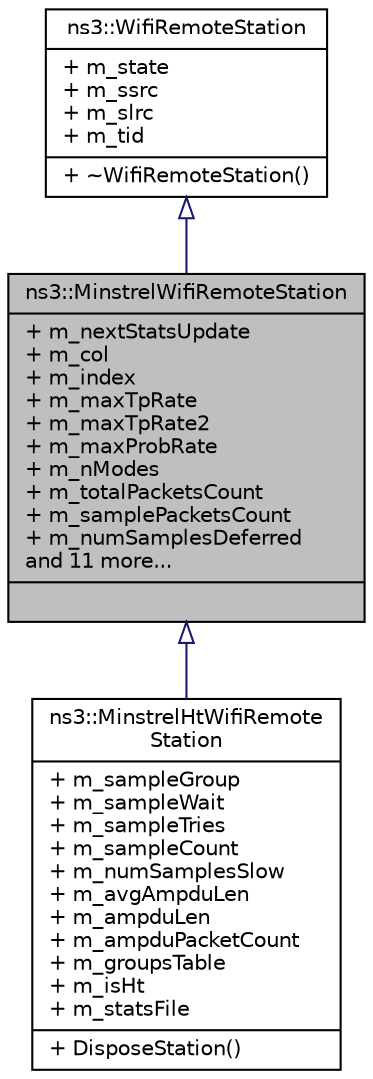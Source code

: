 digraph "ns3::MinstrelWifiRemoteStation"
{
  edge [fontname="Helvetica",fontsize="10",labelfontname="Helvetica",labelfontsize="10"];
  node [fontname="Helvetica",fontsize="10",shape=record];
  Node1 [label="{ns3::MinstrelWifiRemoteStation\n|+ m_nextStatsUpdate\l+ m_col\l+ m_index\l+ m_maxTpRate\l+ m_maxTpRate2\l+ m_maxProbRate\l+ m_nModes\l+ m_totalPacketsCount\l+ m_samplePacketsCount\l+ m_numSamplesDeferred\land 11 more...\l|}",height=0.2,width=0.4,color="black", fillcolor="grey75", style="filled", fontcolor="black"];
  Node2 -> Node1 [dir="back",color="midnightblue",fontsize="10",style="solid",arrowtail="onormal"];
  Node2 [label="{ns3::WifiRemoteStation\n|+ m_state\l+ m_ssrc\l+ m_slrc\l+ m_tid\l|+ ~WifiRemoteStation()\l}",height=0.2,width=0.4,color="black", fillcolor="white", style="filled",URL="$de/db6/structns3_1_1WifiRemoteStation.html",tooltip="hold per-remote-station state. "];
  Node1 -> Node3 [dir="back",color="midnightblue",fontsize="10",style="solid",arrowtail="onormal"];
  Node3 [label="{ns3::MinstrelHtWifiRemote\lStation\n|+ m_sampleGroup\l+ m_sampleWait\l+ m_sampleTries\l+ m_sampleCount\l+ m_numSamplesSlow\l+ m_avgAmpduLen\l+ m_ampduLen\l+ m_ampduPacketCount\l+ m_groupsTable\l+ m_isHt\l+ m_statsFile\l|+ DisposeStation()\l}",height=0.2,width=0.4,color="black", fillcolor="white", style="filled",URL="$d5/ddf/structns3_1_1MinstrelHtWifiRemoteStation.html",tooltip="MinstrelHtWifiRemoteStation structure. "];
}
